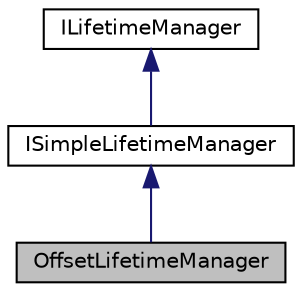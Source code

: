 digraph "OffsetLifetimeManager"
{
 // LATEX_PDF_SIZE
  edge [fontname="Helvetica",fontsize="10",labelfontname="Helvetica",labelfontsize="10"];
  node [fontname="Helvetica",fontsize="10",shape=record];
  Node1 [label="OffsetLifetimeManager",height=0.2,width=0.4,color="black", fillcolor="grey75", style="filled", fontcolor="black",tooltip="Concrete class that tracks the lifetime of registered tensors and calculates the systems memory requi..."];
  Node2 -> Node1 [dir="back",color="midnightblue",fontsize="10",style="solid",fontname="Helvetica"];
  Node2 [label="ISimpleLifetimeManager",height=0.2,width=0.4,color="black", fillcolor="white", style="filled",URL="$classarm__compute_1_1_i_simple_lifetime_manager.xhtml",tooltip="Abstract class of the simple lifetime manager interface."];
  Node3 -> Node2 [dir="back",color="midnightblue",fontsize="10",style="solid",fontname="Helvetica"];
  Node3 [label="ILifetimeManager",height=0.2,width=0.4,color="black", fillcolor="white", style="filled",URL="$classarm__compute_1_1_i_lifetime_manager.xhtml",tooltip="Interface for managing the lifetime of objects."];
}
